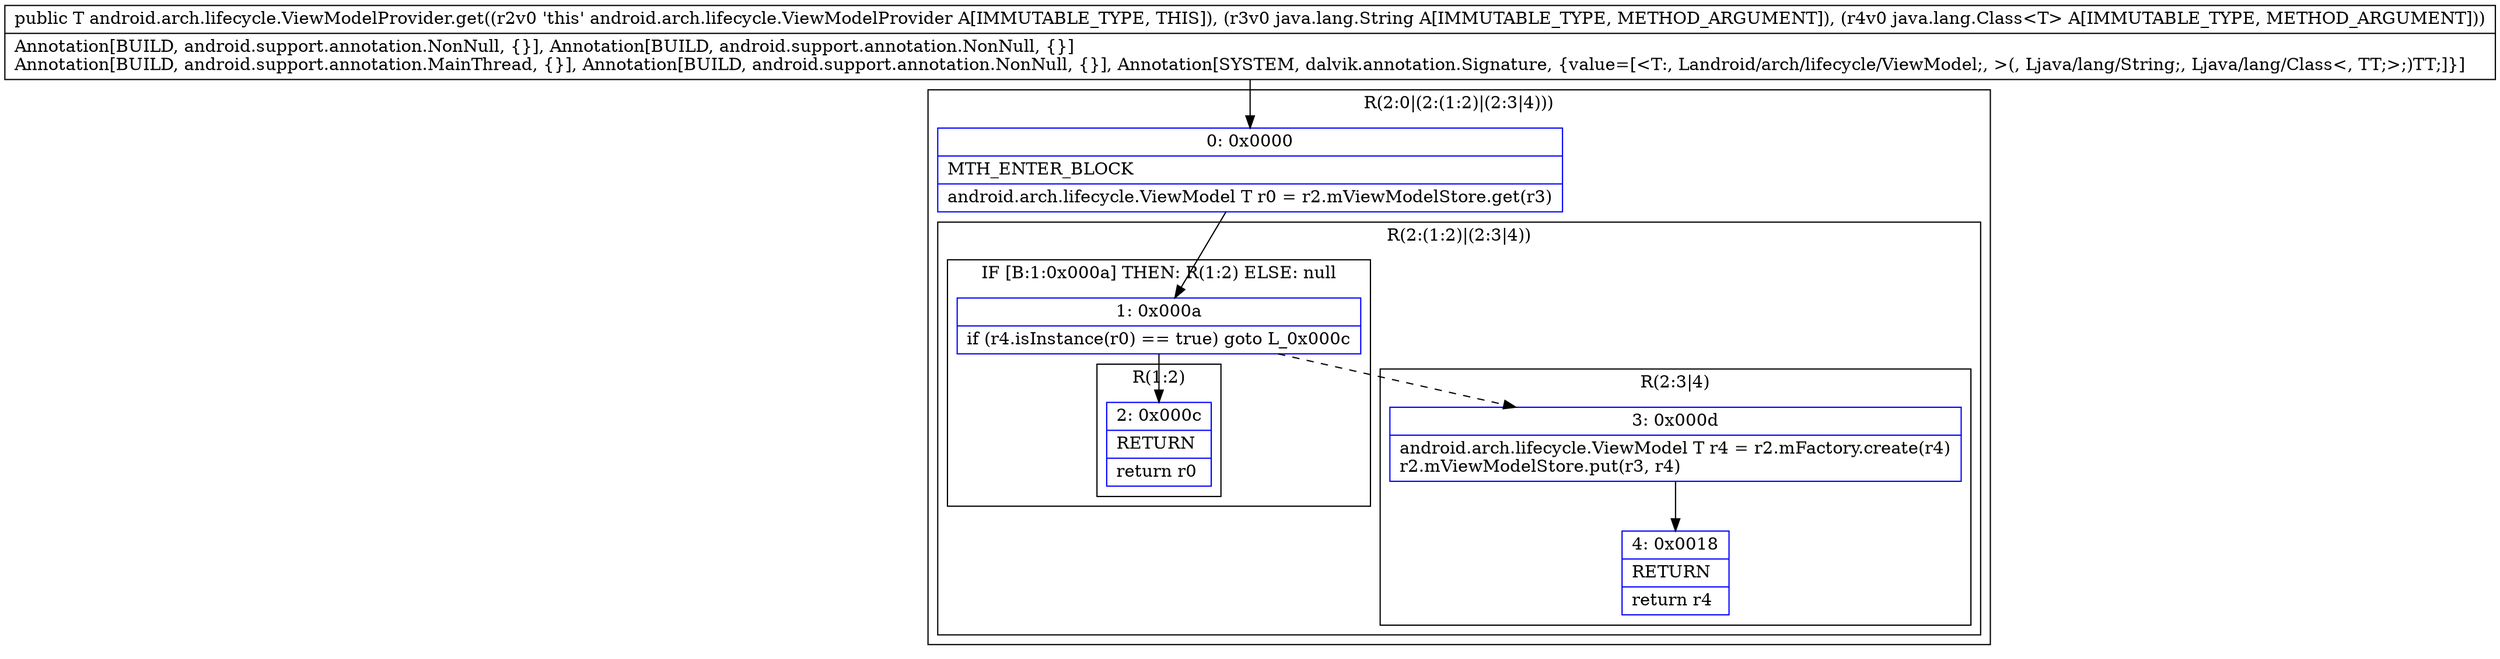 digraph "CFG forandroid.arch.lifecycle.ViewModelProvider.get(Ljava\/lang\/String;Ljava\/lang\/Class;)Landroid\/arch\/lifecycle\/ViewModel;" {
subgraph cluster_Region_1027937741 {
label = "R(2:0|(2:(1:2)|(2:3|4)))";
node [shape=record,color=blue];
Node_0 [shape=record,label="{0\:\ 0x0000|MTH_ENTER_BLOCK\l|android.arch.lifecycle.ViewModel T r0 = r2.mViewModelStore.get(r3)\l}"];
subgraph cluster_Region_23000976 {
label = "R(2:(1:2)|(2:3|4))";
node [shape=record,color=blue];
subgraph cluster_IfRegion_355260488 {
label = "IF [B:1:0x000a] THEN: R(1:2) ELSE: null";
node [shape=record,color=blue];
Node_1 [shape=record,label="{1\:\ 0x000a|if (r4.isInstance(r0) == true) goto L_0x000c\l}"];
subgraph cluster_Region_1900722912 {
label = "R(1:2)";
node [shape=record,color=blue];
Node_2 [shape=record,label="{2\:\ 0x000c|RETURN\l|return r0\l}"];
}
}
subgraph cluster_Region_636891990 {
label = "R(2:3|4)";
node [shape=record,color=blue];
Node_3 [shape=record,label="{3\:\ 0x000d|android.arch.lifecycle.ViewModel T r4 = r2.mFactory.create(r4)\lr2.mViewModelStore.put(r3, r4)\l}"];
Node_4 [shape=record,label="{4\:\ 0x0018|RETURN\l|return r4\l}"];
}
}
}
MethodNode[shape=record,label="{public T android.arch.lifecycle.ViewModelProvider.get((r2v0 'this' android.arch.lifecycle.ViewModelProvider A[IMMUTABLE_TYPE, THIS]), (r3v0 java.lang.String A[IMMUTABLE_TYPE, METHOD_ARGUMENT]), (r4v0 java.lang.Class\<T\> A[IMMUTABLE_TYPE, METHOD_ARGUMENT]))  | Annotation[BUILD, android.support.annotation.NonNull, \{\}], Annotation[BUILD, android.support.annotation.NonNull, \{\}]\lAnnotation[BUILD, android.support.annotation.MainThread, \{\}], Annotation[BUILD, android.support.annotation.NonNull, \{\}], Annotation[SYSTEM, dalvik.annotation.Signature, \{value=[\<T:, Landroid\/arch\/lifecycle\/ViewModel;, \>(, Ljava\/lang\/String;, Ljava\/lang\/Class\<, TT;\>;)TT;]\}]\l}"];
MethodNode -> Node_0;
Node_0 -> Node_1;
Node_1 -> Node_2;
Node_1 -> Node_3[style=dashed];
Node_3 -> Node_4;
}

